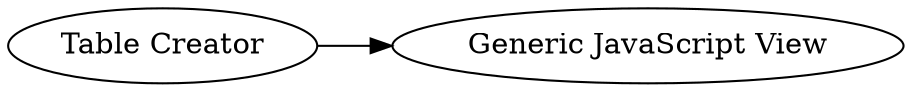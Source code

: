 digraph {
	"-1550454868088315296_8" [label="Generic JavaScript View"]
	"-1550454868088315296_7" [label="Table Creator"]
	"-1550454868088315296_7" -> "-1550454868088315296_8"
	rankdir=LR
}
